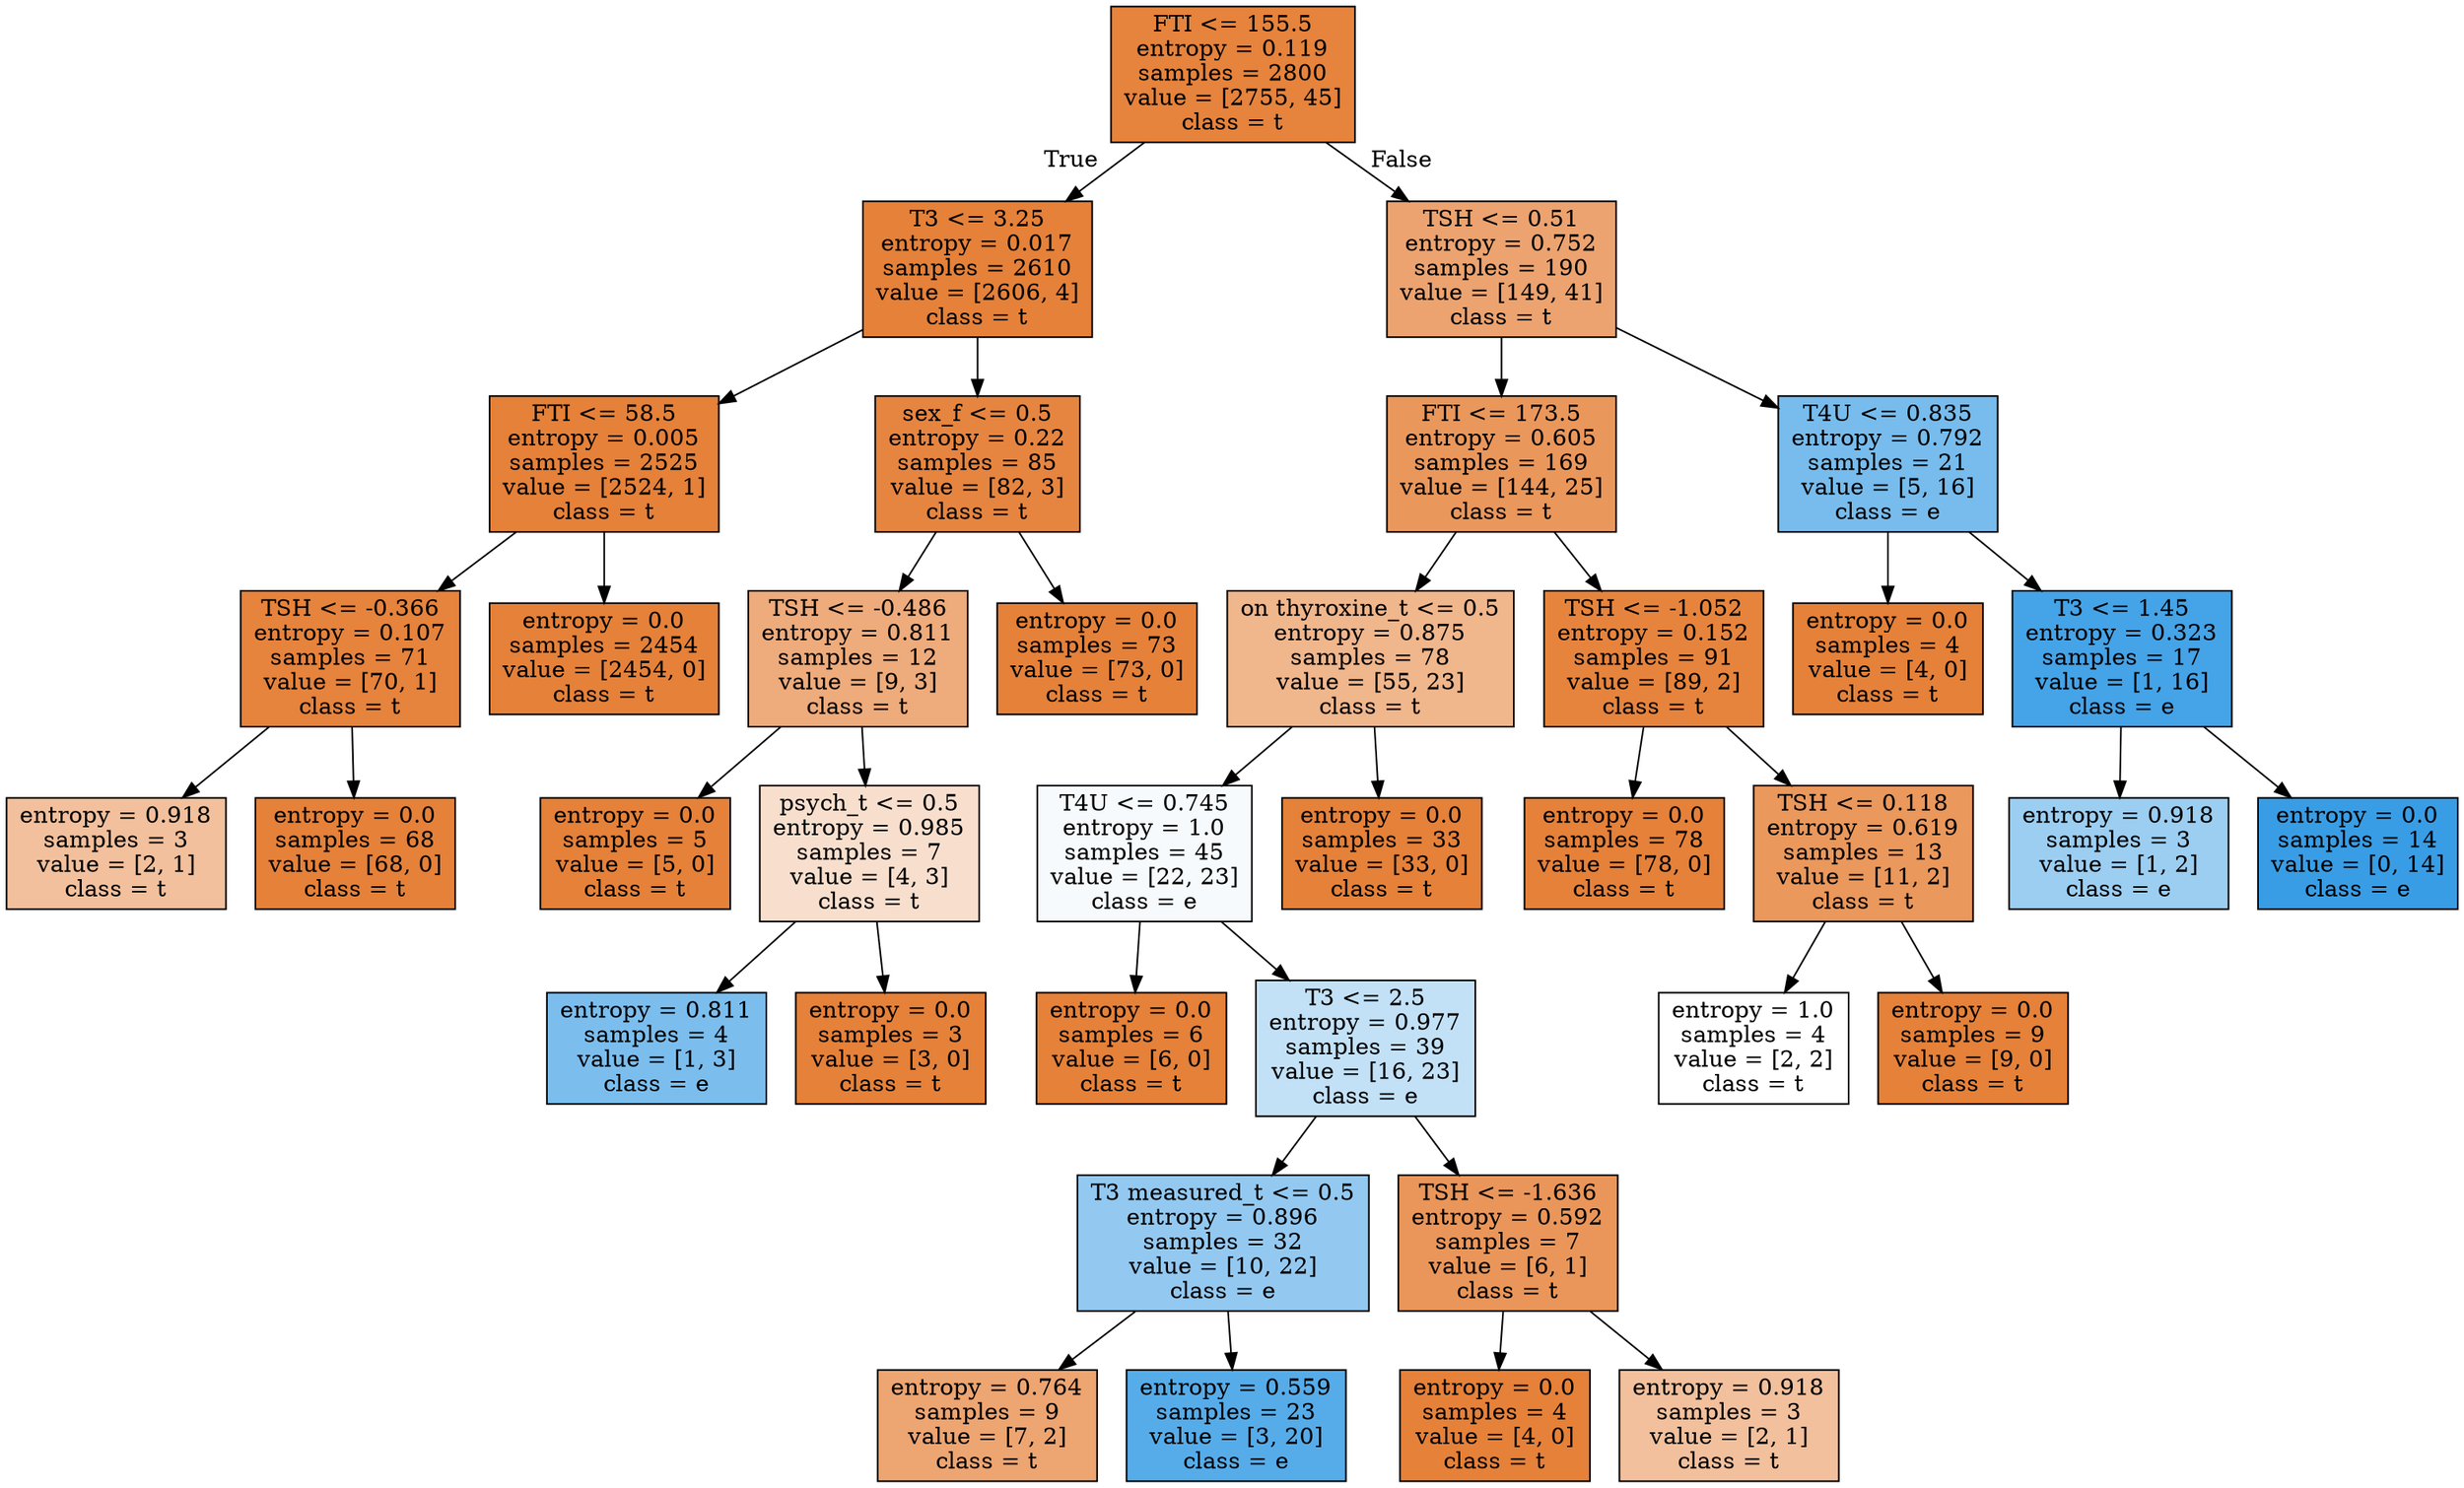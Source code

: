 digraph Tree {
node [shape=box, style="filled", color="black"] ;
0 [label="FTI <= 155.5\nentropy = 0.119\nsamples = 2800\nvalue = [2755, 45]\nclass = t", fillcolor="#e58139fb"] ;
1 [label="T3 <= 3.25\nentropy = 0.017\nsamples = 2610\nvalue = [2606, 4]\nclass = t", fillcolor="#e58139ff"] ;
0 -> 1 [labeldistance=2.5, labelangle=45, headlabel="True"] ;
2 [label="FTI <= 58.5\nentropy = 0.005\nsamples = 2525\nvalue = [2524, 1]\nclass = t", fillcolor="#e58139ff"] ;
1 -> 2 ;
3 [label="TSH <= -0.366\nentropy = 0.107\nsamples = 71\nvalue = [70, 1]\nclass = t", fillcolor="#e58139fb"] ;
2 -> 3 ;
4 [label="entropy = 0.918\nsamples = 3\nvalue = [2, 1]\nclass = t", fillcolor="#e581397f"] ;
3 -> 4 ;
5 [label="entropy = 0.0\nsamples = 68\nvalue = [68, 0]\nclass = t", fillcolor="#e58139ff"] ;
3 -> 5 ;
6 [label="entropy = 0.0\nsamples = 2454\nvalue = [2454, 0]\nclass = t", fillcolor="#e58139ff"] ;
2 -> 6 ;
7 [label="sex_f <= 0.5\nentropy = 0.22\nsamples = 85\nvalue = [82, 3]\nclass = t", fillcolor="#e58139f6"] ;
1 -> 7 ;
8 [label="TSH <= -0.486\nentropy = 0.811\nsamples = 12\nvalue = [9, 3]\nclass = t", fillcolor="#e58139aa"] ;
7 -> 8 ;
9 [label="entropy = 0.0\nsamples = 5\nvalue = [5, 0]\nclass = t", fillcolor="#e58139ff"] ;
8 -> 9 ;
10 [label="psych_t <= 0.5\nentropy = 0.985\nsamples = 7\nvalue = [4, 3]\nclass = t", fillcolor="#e5813940"] ;
8 -> 10 ;
11 [label="entropy = 0.811\nsamples = 4\nvalue = [1, 3]\nclass = e", fillcolor="#399de5aa"] ;
10 -> 11 ;
12 [label="entropy = 0.0\nsamples = 3\nvalue = [3, 0]\nclass = t", fillcolor="#e58139ff"] ;
10 -> 12 ;
13 [label="entropy = 0.0\nsamples = 73\nvalue = [73, 0]\nclass = t", fillcolor="#e58139ff"] ;
7 -> 13 ;
14 [label="TSH <= 0.51\nentropy = 0.752\nsamples = 190\nvalue = [149, 41]\nclass = t", fillcolor="#e58139b9"] ;
0 -> 14 [labeldistance=2.5, labelangle=-45, headlabel="False"] ;
15 [label="FTI <= 173.5\nentropy = 0.605\nsamples = 169\nvalue = [144, 25]\nclass = t", fillcolor="#e58139d3"] ;
14 -> 15 ;
16 [label="on thyroxine_t <= 0.5\nentropy = 0.875\nsamples = 78\nvalue = [55, 23]\nclass = t", fillcolor="#e5813994"] ;
15 -> 16 ;
17 [label="T4U <= 0.745\nentropy = 1.0\nsamples = 45\nvalue = [22, 23]\nclass = e", fillcolor="#399de50b"] ;
16 -> 17 ;
18 [label="entropy = 0.0\nsamples = 6\nvalue = [6, 0]\nclass = t", fillcolor="#e58139ff"] ;
17 -> 18 ;
19 [label="T3 <= 2.5\nentropy = 0.977\nsamples = 39\nvalue = [16, 23]\nclass = e", fillcolor="#399de54e"] ;
17 -> 19 ;
20 [label="T3 measured_t <= 0.5\nentropy = 0.896\nsamples = 32\nvalue = [10, 22]\nclass = e", fillcolor="#399de58b"] ;
19 -> 20 ;
21 [label="entropy = 0.764\nsamples = 9\nvalue = [7, 2]\nclass = t", fillcolor="#e58139b6"] ;
20 -> 21 ;
22 [label="entropy = 0.559\nsamples = 23\nvalue = [3, 20]\nclass = e", fillcolor="#399de5d9"] ;
20 -> 22 ;
23 [label="TSH <= -1.636\nentropy = 0.592\nsamples = 7\nvalue = [6, 1]\nclass = t", fillcolor="#e58139d4"] ;
19 -> 23 ;
24 [label="entropy = 0.0\nsamples = 4\nvalue = [4, 0]\nclass = t", fillcolor="#e58139ff"] ;
23 -> 24 ;
25 [label="entropy = 0.918\nsamples = 3\nvalue = [2, 1]\nclass = t", fillcolor="#e581397f"] ;
23 -> 25 ;
26 [label="entropy = 0.0\nsamples = 33\nvalue = [33, 0]\nclass = t", fillcolor="#e58139ff"] ;
16 -> 26 ;
27 [label="TSH <= -1.052\nentropy = 0.152\nsamples = 91\nvalue = [89, 2]\nclass = t", fillcolor="#e58139f9"] ;
15 -> 27 ;
28 [label="entropy = 0.0\nsamples = 78\nvalue = [78, 0]\nclass = t", fillcolor="#e58139ff"] ;
27 -> 28 ;
29 [label="TSH <= 0.118\nentropy = 0.619\nsamples = 13\nvalue = [11, 2]\nclass = t", fillcolor="#e58139d1"] ;
27 -> 29 ;
30 [label="entropy = 1.0\nsamples = 4\nvalue = [2, 2]\nclass = t", fillcolor="#e5813900"] ;
29 -> 30 ;
31 [label="entropy = 0.0\nsamples = 9\nvalue = [9, 0]\nclass = t", fillcolor="#e58139ff"] ;
29 -> 31 ;
32 [label="T4U <= 0.835\nentropy = 0.792\nsamples = 21\nvalue = [5, 16]\nclass = e", fillcolor="#399de5af"] ;
14 -> 32 ;
33 [label="entropy = 0.0\nsamples = 4\nvalue = [4, 0]\nclass = t", fillcolor="#e58139ff"] ;
32 -> 33 ;
34 [label="T3 <= 1.45\nentropy = 0.323\nsamples = 17\nvalue = [1, 16]\nclass = e", fillcolor="#399de5ef"] ;
32 -> 34 ;
35 [label="entropy = 0.918\nsamples = 3\nvalue = [1, 2]\nclass = e", fillcolor="#399de57f"] ;
34 -> 35 ;
36 [label="entropy = 0.0\nsamples = 14\nvalue = [0, 14]\nclass = e", fillcolor="#399de5ff"] ;
34 -> 36 ;
}